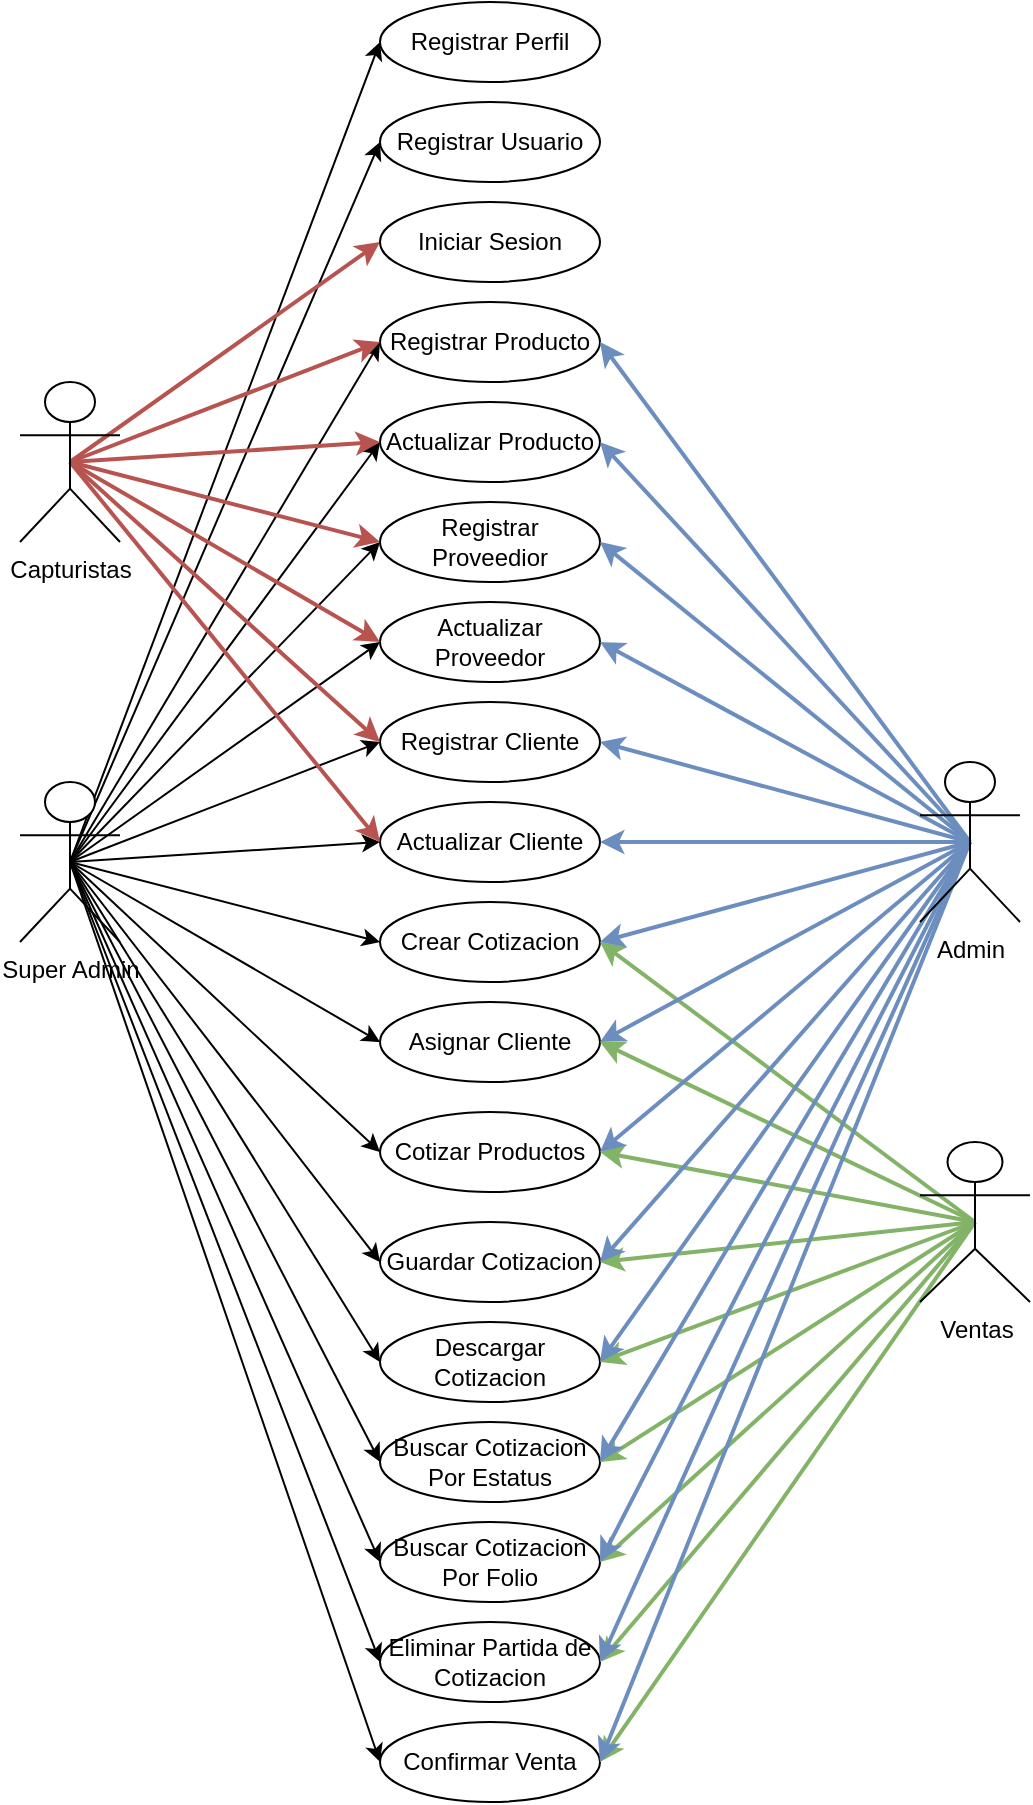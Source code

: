 <mxfile version="21.5.0" type="github">
  <diagram name="Página-1" id="jl9narghsGvmQzATfqyB">
    <mxGraphModel dx="1434" dy="796" grid="1" gridSize="10" guides="1" tooltips="1" connect="1" arrows="1" fold="1" page="1" pageScale="1" pageWidth="827" pageHeight="1169" math="0" shadow="0">
      <root>
        <mxCell id="0" />
        <mxCell id="1" parent="0" />
        <mxCell id="GilbHM1YJxlTG6mLyMr7-2" value="Registrar Usuario" style="ellipse;whiteSpace=wrap;html=1;" parent="1" vertex="1">
          <mxGeometry x="330" y="140" width="110" height="40" as="geometry" />
        </mxCell>
        <mxCell id="GilbHM1YJxlTG6mLyMr7-3" value="Registrar Perfil" style="ellipse;whiteSpace=wrap;html=1;" parent="1" vertex="1">
          <mxGeometry x="330" y="90" width="110" height="40" as="geometry" />
        </mxCell>
        <mxCell id="GilbHM1YJxlTG6mLyMr7-4" value="Registrar Producto" style="ellipse;whiteSpace=wrap;html=1;" parent="1" vertex="1">
          <mxGeometry x="330" y="240" width="110" height="40" as="geometry" />
        </mxCell>
        <mxCell id="GilbHM1YJxlTG6mLyMr7-5" value="Actualizar Producto" style="ellipse;whiteSpace=wrap;html=1;" parent="1" vertex="1">
          <mxGeometry x="330" y="290" width="110" height="40" as="geometry" />
        </mxCell>
        <mxCell id="GilbHM1YJxlTG6mLyMr7-6" value="Registrar Proveedior" style="ellipse;whiteSpace=wrap;html=1;" parent="1" vertex="1">
          <mxGeometry x="330" y="340" width="110" height="40" as="geometry" />
        </mxCell>
        <mxCell id="GilbHM1YJxlTG6mLyMr7-7" value="Actualizar Proveedor" style="ellipse;whiteSpace=wrap;html=1;" parent="1" vertex="1">
          <mxGeometry x="330" y="390" width="110" height="40" as="geometry" />
        </mxCell>
        <mxCell id="GilbHM1YJxlTG6mLyMr7-8" value="Registrar Cliente" style="ellipse;whiteSpace=wrap;html=1;" parent="1" vertex="1">
          <mxGeometry x="330" y="440" width="110" height="40" as="geometry" />
        </mxCell>
        <mxCell id="GilbHM1YJxlTG6mLyMr7-9" value="Actualizar Cliente" style="ellipse;whiteSpace=wrap;html=1;" parent="1" vertex="1">
          <mxGeometry x="330" y="490" width="110" height="40" as="geometry" />
        </mxCell>
        <mxCell id="GilbHM1YJxlTG6mLyMr7-10" value="Crear Cotizacion" style="ellipse;whiteSpace=wrap;html=1;" parent="1" vertex="1">
          <mxGeometry x="330" y="540" width="110" height="40" as="geometry" />
        </mxCell>
        <mxCell id="GilbHM1YJxlTG6mLyMr7-11" value="Asignar Cliente" style="ellipse;whiteSpace=wrap;html=1;" parent="1" vertex="1">
          <mxGeometry x="330" y="590" width="110" height="40" as="geometry" />
        </mxCell>
        <mxCell id="GilbHM1YJxlTG6mLyMr7-12" value="Cotizar Productos" style="ellipse;whiteSpace=wrap;html=1;" parent="1" vertex="1">
          <mxGeometry x="330" y="645" width="110" height="40" as="geometry" />
        </mxCell>
        <mxCell id="GilbHM1YJxlTG6mLyMr7-13" value="Guardar Cotizacion" style="ellipse;whiteSpace=wrap;html=1;" parent="1" vertex="1">
          <mxGeometry x="330" y="700" width="110" height="40" as="geometry" />
        </mxCell>
        <mxCell id="GilbHM1YJxlTG6mLyMr7-14" value="Descargar Cotizacion" style="ellipse;whiteSpace=wrap;html=1;" parent="1" vertex="1">
          <mxGeometry x="330" y="750" width="110" height="40" as="geometry" />
        </mxCell>
        <mxCell id="GilbHM1YJxlTG6mLyMr7-15" value="Buscar Cotizacion Por Estatus" style="ellipse;whiteSpace=wrap;html=1;" parent="1" vertex="1">
          <mxGeometry x="330" y="800" width="110" height="40" as="geometry" />
        </mxCell>
        <mxCell id="GilbHM1YJxlTG6mLyMr7-16" value="Buscar Cotizacion Por Folio" style="ellipse;whiteSpace=wrap;html=1;" parent="1" vertex="1">
          <mxGeometry x="330" y="850" width="110" height="40" as="geometry" />
        </mxCell>
        <mxCell id="GilbHM1YJxlTG6mLyMr7-17" value="Eliminar Partida de Cotizacion" style="ellipse;whiteSpace=wrap;html=1;" parent="1" vertex="1">
          <mxGeometry x="330" y="900" width="110" height="40" as="geometry" />
        </mxCell>
        <mxCell id="GilbHM1YJxlTG6mLyMr7-18" value="Confirmar Venta" style="ellipse;whiteSpace=wrap;html=1;" parent="1" vertex="1">
          <mxGeometry x="330" y="950" width="110" height="40" as="geometry" />
        </mxCell>
        <mxCell id="UZ2L8NYuwcKhNS8lTPTT-1" style="rounded=0;orthogonalLoop=1;jettySize=auto;html=1;exitX=0.5;exitY=0.5;exitDx=0;exitDy=0;exitPerimeter=0;entryX=0;entryY=0.5;entryDx=0;entryDy=0;" parent="1" source="GilbHM1YJxlTG6mLyMr7-22" target="GilbHM1YJxlTG6mLyMr7-2" edge="1">
          <mxGeometry relative="1" as="geometry" />
        </mxCell>
        <mxCell id="UZ2L8NYuwcKhNS8lTPTT-2" style="rounded=0;orthogonalLoop=1;jettySize=auto;html=1;exitX=0.5;exitY=0.5;exitDx=0;exitDy=0;exitPerimeter=0;entryX=0;entryY=0.5;entryDx=0;entryDy=0;" parent="1" source="GilbHM1YJxlTG6mLyMr7-22" target="GilbHM1YJxlTG6mLyMr7-3" edge="1">
          <mxGeometry relative="1" as="geometry" />
        </mxCell>
        <mxCell id="UZ2L8NYuwcKhNS8lTPTT-3" style="rounded=0;orthogonalLoop=1;jettySize=auto;html=1;exitX=0.5;exitY=0.5;exitDx=0;exitDy=0;exitPerimeter=0;entryX=0;entryY=0.5;entryDx=0;entryDy=0;" parent="1" source="GilbHM1YJxlTG6mLyMr7-22" target="GilbHM1YJxlTG6mLyMr7-4" edge="1">
          <mxGeometry relative="1" as="geometry" />
        </mxCell>
        <mxCell id="UZ2L8NYuwcKhNS8lTPTT-4" style="rounded=0;orthogonalLoop=1;jettySize=auto;html=1;exitX=0.5;exitY=0.5;exitDx=0;exitDy=0;exitPerimeter=0;entryX=0;entryY=0.5;entryDx=0;entryDy=0;" parent="1" source="GilbHM1YJxlTG6mLyMr7-22" target="GilbHM1YJxlTG6mLyMr7-5" edge="1">
          <mxGeometry relative="1" as="geometry" />
        </mxCell>
        <mxCell id="UZ2L8NYuwcKhNS8lTPTT-5" style="rounded=0;orthogonalLoop=1;jettySize=auto;html=1;exitX=0.5;exitY=0.5;exitDx=0;exitDy=0;exitPerimeter=0;entryX=0;entryY=0.5;entryDx=0;entryDy=0;" parent="1" source="GilbHM1YJxlTG6mLyMr7-22" target="GilbHM1YJxlTG6mLyMr7-6" edge="1">
          <mxGeometry relative="1" as="geometry" />
        </mxCell>
        <mxCell id="UZ2L8NYuwcKhNS8lTPTT-6" style="rounded=0;orthogonalLoop=1;jettySize=auto;html=1;exitX=0.5;exitY=0.5;exitDx=0;exitDy=0;exitPerimeter=0;entryX=0;entryY=0.5;entryDx=0;entryDy=0;" parent="1" source="GilbHM1YJxlTG6mLyMr7-22" target="GilbHM1YJxlTG6mLyMr7-7" edge="1">
          <mxGeometry relative="1" as="geometry" />
        </mxCell>
        <mxCell id="UZ2L8NYuwcKhNS8lTPTT-7" style="rounded=0;orthogonalLoop=1;jettySize=auto;html=1;exitX=0.5;exitY=0.5;exitDx=0;exitDy=0;exitPerimeter=0;entryX=0;entryY=0.5;entryDx=0;entryDy=0;" parent="1" source="GilbHM1YJxlTG6mLyMr7-22" target="GilbHM1YJxlTG6mLyMr7-8" edge="1">
          <mxGeometry relative="1" as="geometry" />
        </mxCell>
        <mxCell id="UZ2L8NYuwcKhNS8lTPTT-8" style="rounded=0;orthogonalLoop=1;jettySize=auto;html=1;exitX=0.5;exitY=0.5;exitDx=0;exitDy=0;exitPerimeter=0;entryX=0;entryY=0.5;entryDx=0;entryDy=0;" parent="1" source="GilbHM1YJxlTG6mLyMr7-22" target="GilbHM1YJxlTG6mLyMr7-9" edge="1">
          <mxGeometry relative="1" as="geometry" />
        </mxCell>
        <mxCell id="UZ2L8NYuwcKhNS8lTPTT-9" style="rounded=0;orthogonalLoop=1;jettySize=auto;html=1;exitX=0.5;exitY=0.5;exitDx=0;exitDy=0;exitPerimeter=0;entryX=0;entryY=0.5;entryDx=0;entryDy=0;" parent="1" source="GilbHM1YJxlTG6mLyMr7-22" target="GilbHM1YJxlTG6mLyMr7-10" edge="1">
          <mxGeometry relative="1" as="geometry">
            <mxPoint x="280" y="510" as="targetPoint" />
          </mxGeometry>
        </mxCell>
        <mxCell id="UZ2L8NYuwcKhNS8lTPTT-10" style="rounded=0;orthogonalLoop=1;jettySize=auto;html=1;exitX=0.5;exitY=0.5;exitDx=0;exitDy=0;exitPerimeter=0;entryX=0;entryY=0.5;entryDx=0;entryDy=0;" parent="1" source="GilbHM1YJxlTG6mLyMr7-22" target="GilbHM1YJxlTG6mLyMr7-11" edge="1">
          <mxGeometry relative="1" as="geometry" />
        </mxCell>
        <mxCell id="UZ2L8NYuwcKhNS8lTPTT-11" style="rounded=0;orthogonalLoop=1;jettySize=auto;html=1;exitX=0.5;exitY=0.5;exitDx=0;exitDy=0;exitPerimeter=0;entryX=0;entryY=0.5;entryDx=0;entryDy=0;" parent="1" source="GilbHM1YJxlTG6mLyMr7-22" target="GilbHM1YJxlTG6mLyMr7-12" edge="1">
          <mxGeometry relative="1" as="geometry" />
        </mxCell>
        <mxCell id="UZ2L8NYuwcKhNS8lTPTT-12" style="rounded=0;orthogonalLoop=1;jettySize=auto;html=1;exitX=0.5;exitY=0.5;exitDx=0;exitDy=0;exitPerimeter=0;entryX=0;entryY=0.5;entryDx=0;entryDy=0;" parent="1" source="GilbHM1YJxlTG6mLyMr7-22" target="GilbHM1YJxlTG6mLyMr7-13" edge="1">
          <mxGeometry relative="1" as="geometry" />
        </mxCell>
        <mxCell id="UZ2L8NYuwcKhNS8lTPTT-13" style="rounded=0;orthogonalLoop=1;jettySize=auto;html=1;exitX=0.5;exitY=0.5;exitDx=0;exitDy=0;exitPerimeter=0;entryX=0;entryY=0.5;entryDx=0;entryDy=0;" parent="1" source="GilbHM1YJxlTG6mLyMr7-22" target="GilbHM1YJxlTG6mLyMr7-14" edge="1">
          <mxGeometry relative="1" as="geometry" />
        </mxCell>
        <mxCell id="UZ2L8NYuwcKhNS8lTPTT-14" style="rounded=0;orthogonalLoop=1;jettySize=auto;html=1;exitX=0.5;exitY=0.5;exitDx=0;exitDy=0;exitPerimeter=0;entryX=0;entryY=0.5;entryDx=0;entryDy=0;" parent="1" source="GilbHM1YJxlTG6mLyMr7-22" target="GilbHM1YJxlTG6mLyMr7-15" edge="1">
          <mxGeometry relative="1" as="geometry" />
        </mxCell>
        <mxCell id="UZ2L8NYuwcKhNS8lTPTT-15" style="rounded=0;orthogonalLoop=1;jettySize=auto;html=1;exitX=0.5;exitY=0.5;exitDx=0;exitDy=0;exitPerimeter=0;entryX=0;entryY=0.5;entryDx=0;entryDy=0;" parent="1" source="GilbHM1YJxlTG6mLyMr7-22" target="GilbHM1YJxlTG6mLyMr7-16" edge="1">
          <mxGeometry relative="1" as="geometry" />
        </mxCell>
        <mxCell id="UZ2L8NYuwcKhNS8lTPTT-16" style="rounded=0;orthogonalLoop=1;jettySize=auto;html=1;exitX=0.5;exitY=0.5;exitDx=0;exitDy=0;exitPerimeter=0;entryX=0;entryY=0.5;entryDx=0;entryDy=0;" parent="1" source="GilbHM1YJxlTG6mLyMr7-22" target="GilbHM1YJxlTG6mLyMr7-17" edge="1">
          <mxGeometry relative="1" as="geometry" />
        </mxCell>
        <mxCell id="UZ2L8NYuwcKhNS8lTPTT-17" style="rounded=0;orthogonalLoop=1;jettySize=auto;html=1;exitX=0.5;exitY=0.5;exitDx=0;exitDy=0;exitPerimeter=0;entryX=0;entryY=0.5;entryDx=0;entryDy=0;" parent="1" source="GilbHM1YJxlTG6mLyMr7-22" target="GilbHM1YJxlTG6mLyMr7-18" edge="1">
          <mxGeometry relative="1" as="geometry" />
        </mxCell>
        <mxCell id="GilbHM1YJxlTG6mLyMr7-22" value="Super Admin" style="shape=umlActor;verticalLabelPosition=bottom;verticalAlign=top;html=1;outlineConnect=0;" parent="1" vertex="1">
          <mxGeometry x="150" y="480" width="50" height="80" as="geometry" />
        </mxCell>
        <mxCell id="UZ2L8NYuwcKhNS8lTPTT-18" style="rounded=0;orthogonalLoop=1;jettySize=auto;html=1;exitX=0.5;exitY=0.5;exitDx=0;exitDy=0;exitPerimeter=0;entryX=0;entryY=0.5;entryDx=0;entryDy=0;fillColor=#f8cecc;strokeColor=#b85450;strokeWidth=2;" parent="1" source="GilbHM1YJxlTG6mLyMr7-25" target="GilbHM1YJxlTG6mLyMr7-4" edge="1">
          <mxGeometry relative="1" as="geometry" />
        </mxCell>
        <mxCell id="UZ2L8NYuwcKhNS8lTPTT-19" style="rounded=0;orthogonalLoop=1;jettySize=auto;html=1;exitX=0.5;exitY=0.5;exitDx=0;exitDy=0;exitPerimeter=0;fillColor=#f8cecc;strokeColor=#b85450;strokeWidth=2;" parent="1" source="GilbHM1YJxlTG6mLyMr7-25" edge="1">
          <mxGeometry relative="1" as="geometry">
            <mxPoint x="330" y="360" as="targetPoint" />
          </mxGeometry>
        </mxCell>
        <mxCell id="UZ2L8NYuwcKhNS8lTPTT-20" style="rounded=0;orthogonalLoop=1;jettySize=auto;html=1;exitX=0.5;exitY=0.5;exitDx=0;exitDy=0;exitPerimeter=0;entryX=0;entryY=0.5;entryDx=0;entryDy=0;fillColor=#f8cecc;strokeColor=#b85450;strokeWidth=2;" parent="1" source="GilbHM1YJxlTG6mLyMr7-25" target="GilbHM1YJxlTG6mLyMr7-8" edge="1">
          <mxGeometry relative="1" as="geometry" />
        </mxCell>
        <mxCell id="UZ2L8NYuwcKhNS8lTPTT-58" style="rounded=0;orthogonalLoop=1;jettySize=auto;html=1;exitX=0.5;exitY=0.5;exitDx=0;exitDy=0;exitPerimeter=0;entryX=0;entryY=0.5;entryDx=0;entryDy=0;fillColor=#f8cecc;strokeColor=#b85450;strokeWidth=2;" parent="1" source="GilbHM1YJxlTG6mLyMr7-25" target="GilbHM1YJxlTG6mLyMr7-5" edge="1">
          <mxGeometry relative="1" as="geometry" />
        </mxCell>
        <mxCell id="UZ2L8NYuwcKhNS8lTPTT-59" style="rounded=0;orthogonalLoop=1;jettySize=auto;html=1;exitX=0.5;exitY=0.5;exitDx=0;exitDy=0;exitPerimeter=0;entryX=0;entryY=0.5;entryDx=0;entryDy=0;fillColor=#f8cecc;strokeColor=#b85450;strokeWidth=2;" parent="1" source="GilbHM1YJxlTG6mLyMr7-25" target="GilbHM1YJxlTG6mLyMr7-7" edge="1">
          <mxGeometry relative="1" as="geometry" />
        </mxCell>
        <mxCell id="UZ2L8NYuwcKhNS8lTPTT-60" style="rounded=0;orthogonalLoop=1;jettySize=auto;html=1;exitX=0.5;exitY=0.5;exitDx=0;exitDy=0;exitPerimeter=0;entryX=0;entryY=0.5;entryDx=0;entryDy=0;fillColor=#f8cecc;strokeColor=#b85450;strokeWidth=2;" parent="1" source="GilbHM1YJxlTG6mLyMr7-25" target="GilbHM1YJxlTG6mLyMr7-9" edge="1">
          <mxGeometry relative="1" as="geometry" />
        </mxCell>
        <mxCell id="r8s3EJOqrWiQY2tsD6TI-5" style="rounded=0;orthogonalLoop=1;jettySize=auto;html=1;exitX=0.5;exitY=0.5;exitDx=0;exitDy=0;exitPerimeter=0;entryX=0;entryY=0.5;entryDx=0;entryDy=0;fillColor=#f8cecc;strokeColor=#b85450;strokeWidth=2;" edge="1" parent="1" source="GilbHM1YJxlTG6mLyMr7-25" target="r8s3EJOqrWiQY2tsD6TI-4">
          <mxGeometry relative="1" as="geometry" />
        </mxCell>
        <mxCell id="GilbHM1YJxlTG6mLyMr7-25" value="Capturistas" style="shape=umlActor;verticalLabelPosition=bottom;verticalAlign=top;html=1;outlineConnect=0;" parent="1" vertex="1">
          <mxGeometry x="150" y="280" width="50" height="80" as="geometry" />
        </mxCell>
        <mxCell id="UZ2L8NYuwcKhNS8lTPTT-53" style="rounded=0;orthogonalLoop=1;jettySize=auto;html=1;exitX=0.5;exitY=0.5;exitDx=0;exitDy=0;exitPerimeter=0;entryX=1;entryY=0.5;entryDx=0;entryDy=0;fillColor=#d5e8d4;strokeColor=#82b366;strokeWidth=2;" parent="1" source="GilbHM1YJxlTG6mLyMr7-26" target="GilbHM1YJxlTG6mLyMr7-10" edge="1">
          <mxGeometry relative="1" as="geometry" />
        </mxCell>
        <mxCell id="UZ2L8NYuwcKhNS8lTPTT-54" style="rounded=0;orthogonalLoop=1;jettySize=auto;html=1;exitX=0.5;exitY=0.5;exitDx=0;exitDy=0;exitPerimeter=0;entryX=1;entryY=0.5;entryDx=0;entryDy=0;fillColor=#d5e8d4;strokeColor=#82b366;strokeWidth=2;" parent="1" source="GilbHM1YJxlTG6mLyMr7-26" target="GilbHM1YJxlTG6mLyMr7-11" edge="1">
          <mxGeometry relative="1" as="geometry" />
        </mxCell>
        <mxCell id="UZ2L8NYuwcKhNS8lTPTT-55" style="rounded=0;orthogonalLoop=1;jettySize=auto;html=1;exitX=0.5;exitY=0.5;exitDx=0;exitDy=0;exitPerimeter=0;entryX=1;entryY=0.5;entryDx=0;entryDy=0;fillColor=#d5e8d4;strokeColor=#82b366;strokeWidth=2;" parent="1" source="GilbHM1YJxlTG6mLyMr7-26" target="GilbHM1YJxlTG6mLyMr7-12" edge="1">
          <mxGeometry relative="1" as="geometry" />
        </mxCell>
        <mxCell id="UZ2L8NYuwcKhNS8lTPTT-56" style="rounded=0;orthogonalLoop=1;jettySize=auto;html=1;exitX=0.5;exitY=0.5;exitDx=0;exitDy=0;exitPerimeter=0;entryX=1;entryY=0.5;entryDx=0;entryDy=0;fillColor=#d5e8d4;strokeColor=#82b366;strokeWidth=2;" parent="1" source="GilbHM1YJxlTG6mLyMr7-26" target="GilbHM1YJxlTG6mLyMr7-13" edge="1">
          <mxGeometry relative="1" as="geometry" />
        </mxCell>
        <mxCell id="UZ2L8NYuwcKhNS8lTPTT-57" style="rounded=0;orthogonalLoop=1;jettySize=auto;html=1;exitX=0.5;exitY=0.5;exitDx=0;exitDy=0;exitPerimeter=0;entryX=1;entryY=0.5;entryDx=0;entryDy=0;fillColor=#d5e8d4;strokeColor=#82b366;strokeWidth=2;" parent="1" source="GilbHM1YJxlTG6mLyMr7-26" target="GilbHM1YJxlTG6mLyMr7-14" edge="1">
          <mxGeometry relative="1" as="geometry" />
        </mxCell>
        <mxCell id="UZ2L8NYuwcKhNS8lTPTT-61" style="rounded=0;orthogonalLoop=1;jettySize=auto;html=1;exitX=0.5;exitY=0.5;exitDx=0;exitDy=0;exitPerimeter=0;entryX=1;entryY=0.5;entryDx=0;entryDy=0;fillColor=#d5e8d4;strokeColor=#82b366;strokeWidth=2;" parent="1" source="GilbHM1YJxlTG6mLyMr7-26" target="GilbHM1YJxlTG6mLyMr7-15" edge="1">
          <mxGeometry relative="1" as="geometry" />
        </mxCell>
        <mxCell id="UZ2L8NYuwcKhNS8lTPTT-62" style="rounded=0;orthogonalLoop=1;jettySize=auto;html=1;exitX=0.5;exitY=0.5;exitDx=0;exitDy=0;exitPerimeter=0;entryX=1;entryY=0.5;entryDx=0;entryDy=0;fillColor=#d5e8d4;strokeColor=#82b366;strokeWidth=2;" parent="1" source="GilbHM1YJxlTG6mLyMr7-26" target="GilbHM1YJxlTG6mLyMr7-16" edge="1">
          <mxGeometry relative="1" as="geometry" />
        </mxCell>
        <mxCell id="UZ2L8NYuwcKhNS8lTPTT-63" style="rounded=0;orthogonalLoop=1;jettySize=auto;html=1;exitX=0.5;exitY=0.5;exitDx=0;exitDy=0;exitPerimeter=0;entryX=1;entryY=0.5;entryDx=0;entryDy=0;fillColor=#d5e8d4;strokeColor=#82b366;strokeWidth=2;" parent="1" source="GilbHM1YJxlTG6mLyMr7-26" target="GilbHM1YJxlTG6mLyMr7-17" edge="1">
          <mxGeometry relative="1" as="geometry" />
        </mxCell>
        <mxCell id="UZ2L8NYuwcKhNS8lTPTT-64" style="rounded=0;orthogonalLoop=1;jettySize=auto;html=1;exitX=0.5;exitY=0.5;exitDx=0;exitDy=0;exitPerimeter=0;entryX=1;entryY=0.5;entryDx=0;entryDy=0;fillColor=#d5e8d4;strokeColor=#82b366;strokeWidth=2;" parent="1" source="GilbHM1YJxlTG6mLyMr7-26" target="GilbHM1YJxlTG6mLyMr7-18" edge="1">
          <mxGeometry relative="1" as="geometry" />
        </mxCell>
        <mxCell id="GilbHM1YJxlTG6mLyMr7-26" value="Ventas" style="shape=umlActor;verticalLabelPosition=bottom;verticalAlign=top;html=1;outlineConnect=0;" parent="1" vertex="1">
          <mxGeometry x="600" y="660" width="55" height="80" as="geometry" />
        </mxCell>
        <mxCell id="UZ2L8NYuwcKhNS8lTPTT-38" style="rounded=0;orthogonalLoop=1;jettySize=auto;html=1;exitX=0.5;exitY=0.5;exitDx=0;exitDy=0;exitPerimeter=0;entryX=1;entryY=0.5;entryDx=0;entryDy=0;fillColor=#dae8fc;strokeColor=#6c8ebf;strokeWidth=2;" parent="1" source="UZ2L8NYuwcKhNS8lTPTT-37" target="GilbHM1YJxlTG6mLyMr7-4" edge="1">
          <mxGeometry relative="1" as="geometry" />
        </mxCell>
        <mxCell id="UZ2L8NYuwcKhNS8lTPTT-39" style="rounded=0;orthogonalLoop=1;jettySize=auto;html=1;exitX=0.5;exitY=0.5;exitDx=0;exitDy=0;exitPerimeter=0;entryX=1;entryY=0.5;entryDx=0;entryDy=0;fillColor=#dae8fc;strokeColor=#6c8ebf;strokeWidth=2;" parent="1" source="UZ2L8NYuwcKhNS8lTPTT-37" target="GilbHM1YJxlTG6mLyMr7-5" edge="1">
          <mxGeometry relative="1" as="geometry" />
        </mxCell>
        <mxCell id="UZ2L8NYuwcKhNS8lTPTT-40" style="rounded=0;orthogonalLoop=1;jettySize=auto;html=1;exitX=0.5;exitY=0.5;exitDx=0;exitDy=0;exitPerimeter=0;entryX=1;entryY=0.5;entryDx=0;entryDy=0;fillColor=#dae8fc;strokeColor=#6c8ebf;strokeWidth=2;" parent="1" source="UZ2L8NYuwcKhNS8lTPTT-37" target="GilbHM1YJxlTG6mLyMr7-6" edge="1">
          <mxGeometry relative="1" as="geometry" />
        </mxCell>
        <mxCell id="UZ2L8NYuwcKhNS8lTPTT-41" style="rounded=0;orthogonalLoop=1;jettySize=auto;html=1;exitX=0.5;exitY=0.5;exitDx=0;exitDy=0;exitPerimeter=0;entryX=1;entryY=0.5;entryDx=0;entryDy=0;fillColor=#dae8fc;strokeColor=#6c8ebf;strokeWidth=2;" parent="1" source="UZ2L8NYuwcKhNS8lTPTT-37" target="GilbHM1YJxlTG6mLyMr7-7" edge="1">
          <mxGeometry relative="1" as="geometry" />
        </mxCell>
        <mxCell id="UZ2L8NYuwcKhNS8lTPTT-42" style="rounded=0;orthogonalLoop=1;jettySize=auto;html=1;exitX=0.5;exitY=0.5;exitDx=0;exitDy=0;exitPerimeter=0;entryX=1;entryY=0.5;entryDx=0;entryDy=0;fillColor=#dae8fc;strokeColor=#6c8ebf;strokeWidth=2;" parent="1" source="UZ2L8NYuwcKhNS8lTPTT-37" target="GilbHM1YJxlTG6mLyMr7-8" edge="1">
          <mxGeometry relative="1" as="geometry" />
        </mxCell>
        <mxCell id="UZ2L8NYuwcKhNS8lTPTT-43" style="rounded=0;orthogonalLoop=1;jettySize=auto;html=1;exitX=0.5;exitY=0.5;exitDx=0;exitDy=0;exitPerimeter=0;entryX=1;entryY=0.5;entryDx=0;entryDy=0;fillColor=#dae8fc;strokeColor=#6c8ebf;strokeWidth=2;" parent="1" source="UZ2L8NYuwcKhNS8lTPTT-37" target="GilbHM1YJxlTG6mLyMr7-9" edge="1">
          <mxGeometry relative="1" as="geometry" />
        </mxCell>
        <mxCell id="UZ2L8NYuwcKhNS8lTPTT-44" style="rounded=0;orthogonalLoop=1;jettySize=auto;html=1;exitX=0.5;exitY=0.5;exitDx=0;exitDy=0;exitPerimeter=0;entryX=1;entryY=0.5;entryDx=0;entryDy=0;fillColor=#dae8fc;strokeColor=#6c8ebf;strokeWidth=2;" parent="1" source="UZ2L8NYuwcKhNS8lTPTT-37" target="GilbHM1YJxlTG6mLyMr7-10" edge="1">
          <mxGeometry relative="1" as="geometry" />
        </mxCell>
        <mxCell id="UZ2L8NYuwcKhNS8lTPTT-45" style="rounded=0;orthogonalLoop=1;jettySize=auto;html=1;exitX=0.5;exitY=0.5;exitDx=0;exitDy=0;exitPerimeter=0;entryX=1;entryY=0.5;entryDx=0;entryDy=0;fillColor=#dae8fc;strokeColor=#6c8ebf;strokeWidth=2;" parent="1" source="UZ2L8NYuwcKhNS8lTPTT-37" target="GilbHM1YJxlTG6mLyMr7-11" edge="1">
          <mxGeometry relative="1" as="geometry" />
        </mxCell>
        <mxCell id="UZ2L8NYuwcKhNS8lTPTT-46" style="rounded=0;orthogonalLoop=1;jettySize=auto;html=1;exitX=0.5;exitY=0.5;exitDx=0;exitDy=0;exitPerimeter=0;entryX=1;entryY=0.5;entryDx=0;entryDy=0;fillColor=#dae8fc;strokeColor=#6c8ebf;strokeWidth=2;" parent="1" source="UZ2L8NYuwcKhNS8lTPTT-37" target="GilbHM1YJxlTG6mLyMr7-12" edge="1">
          <mxGeometry relative="1" as="geometry" />
        </mxCell>
        <mxCell id="UZ2L8NYuwcKhNS8lTPTT-47" style="rounded=0;orthogonalLoop=1;jettySize=auto;html=1;exitX=0.5;exitY=0.5;exitDx=0;exitDy=0;exitPerimeter=0;entryX=1;entryY=0.5;entryDx=0;entryDy=0;fillColor=#dae8fc;strokeColor=#6c8ebf;strokeWidth=2;" parent="1" source="UZ2L8NYuwcKhNS8lTPTT-37" target="GilbHM1YJxlTG6mLyMr7-13" edge="1">
          <mxGeometry relative="1" as="geometry" />
        </mxCell>
        <mxCell id="UZ2L8NYuwcKhNS8lTPTT-48" style="rounded=0;orthogonalLoop=1;jettySize=auto;html=1;exitX=0.5;exitY=0.5;exitDx=0;exitDy=0;exitPerimeter=0;entryX=1;entryY=0.5;entryDx=0;entryDy=0;fillColor=#dae8fc;strokeColor=#6c8ebf;strokeWidth=2;" parent="1" source="UZ2L8NYuwcKhNS8lTPTT-37" target="GilbHM1YJxlTG6mLyMr7-14" edge="1">
          <mxGeometry relative="1" as="geometry" />
        </mxCell>
        <mxCell id="UZ2L8NYuwcKhNS8lTPTT-49" style="rounded=0;orthogonalLoop=1;jettySize=auto;html=1;exitX=0.5;exitY=0.5;exitDx=0;exitDy=0;exitPerimeter=0;entryX=1;entryY=0.5;entryDx=0;entryDy=0;fillColor=#dae8fc;strokeColor=#6c8ebf;strokeWidth=2;" parent="1" source="UZ2L8NYuwcKhNS8lTPTT-37" target="GilbHM1YJxlTG6mLyMr7-15" edge="1">
          <mxGeometry relative="1" as="geometry" />
        </mxCell>
        <mxCell id="UZ2L8NYuwcKhNS8lTPTT-50" style="rounded=0;orthogonalLoop=1;jettySize=auto;html=1;exitX=0.5;exitY=0.5;exitDx=0;exitDy=0;exitPerimeter=0;entryX=1;entryY=0.5;entryDx=0;entryDy=0;fillColor=#dae8fc;strokeColor=#6c8ebf;strokeWidth=2;" parent="1" source="UZ2L8NYuwcKhNS8lTPTT-37" target="GilbHM1YJxlTG6mLyMr7-16" edge="1">
          <mxGeometry relative="1" as="geometry" />
        </mxCell>
        <mxCell id="UZ2L8NYuwcKhNS8lTPTT-51" style="rounded=0;orthogonalLoop=1;jettySize=auto;html=1;exitX=0.5;exitY=0.5;exitDx=0;exitDy=0;exitPerimeter=0;entryX=1;entryY=0.5;entryDx=0;entryDy=0;fillColor=#dae8fc;strokeColor=#6c8ebf;strokeWidth=2;" parent="1" source="UZ2L8NYuwcKhNS8lTPTT-37" target="GilbHM1YJxlTG6mLyMr7-17" edge="1">
          <mxGeometry relative="1" as="geometry" />
        </mxCell>
        <mxCell id="UZ2L8NYuwcKhNS8lTPTT-52" style="rounded=0;orthogonalLoop=1;jettySize=auto;html=1;exitX=0.5;exitY=0.5;exitDx=0;exitDy=0;exitPerimeter=0;entryX=1;entryY=0.5;entryDx=0;entryDy=0;fillColor=#dae8fc;strokeColor=#6c8ebf;strokeWidth=2;" parent="1" source="UZ2L8NYuwcKhNS8lTPTT-37" target="GilbHM1YJxlTG6mLyMr7-18" edge="1">
          <mxGeometry relative="1" as="geometry" />
        </mxCell>
        <mxCell id="UZ2L8NYuwcKhNS8lTPTT-37" value="Admin" style="shape=umlActor;verticalLabelPosition=bottom;verticalAlign=top;html=1;outlineConnect=0;" parent="1" vertex="1">
          <mxGeometry x="600" y="470" width="50" height="80" as="geometry" />
        </mxCell>
        <mxCell id="r8s3EJOqrWiQY2tsD6TI-4" value="Iniciar Sesion" style="ellipse;whiteSpace=wrap;html=1;" vertex="1" parent="1">
          <mxGeometry x="330" y="190" width="110" height="40" as="geometry" />
        </mxCell>
      </root>
    </mxGraphModel>
  </diagram>
</mxfile>

